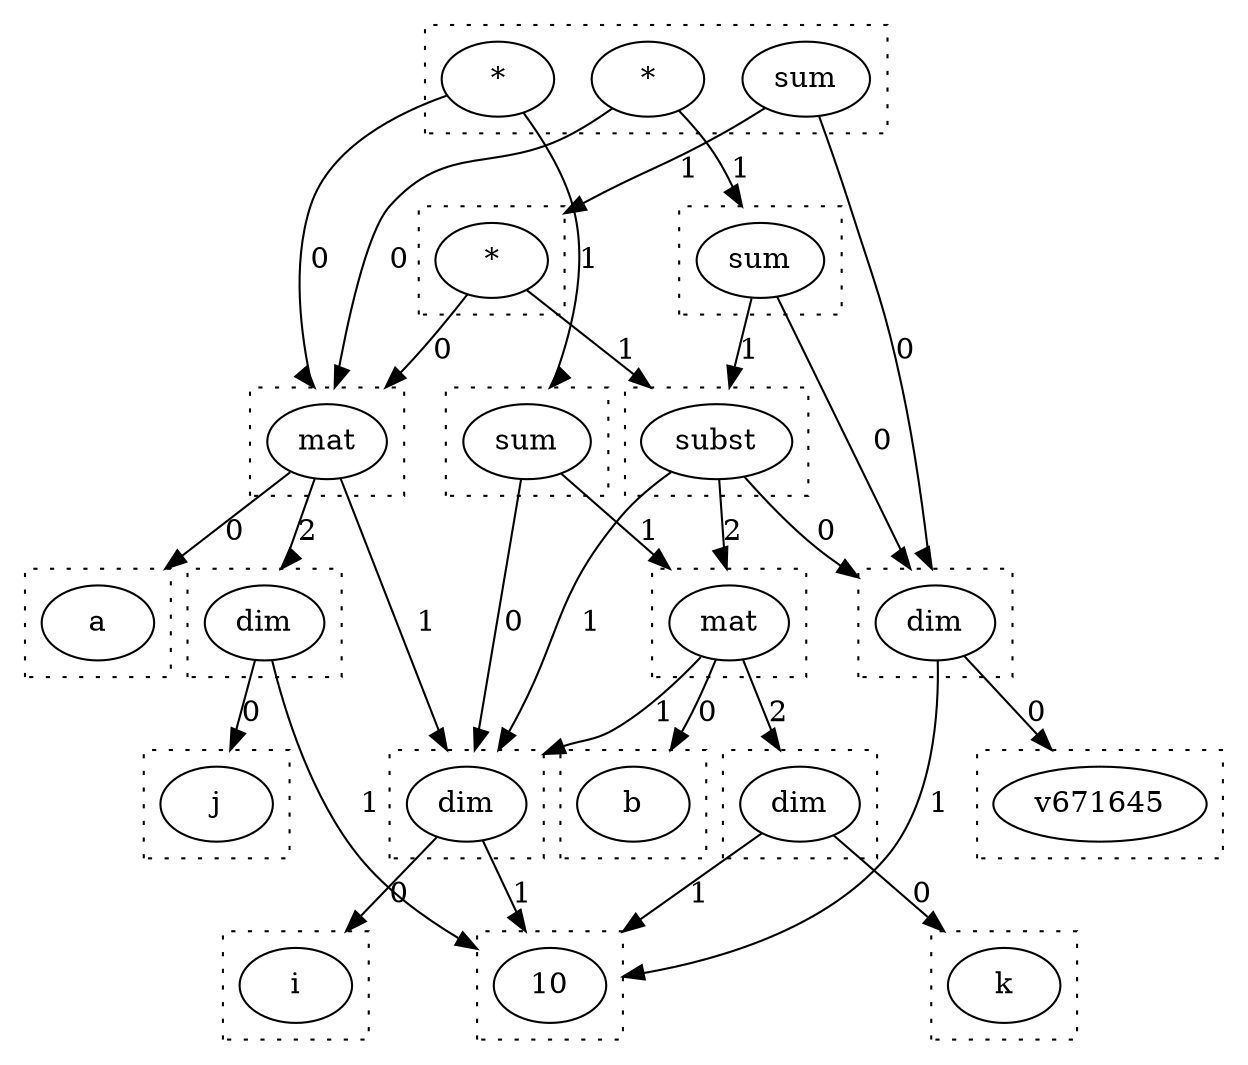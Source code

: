 digraph {
  compound=true
  subgraph cluster_0 {
    style=dotted
    0.0[label = "a"]
  }
  subgraph cluster_1 {
    style=dotted
    1.0[label = "i"]
  }
  subgraph cluster_2 {
    style=dotted
    2.0[label = "10"]
  }
  subgraph cluster_3 {
    style=dotted
    3.0[label = "dim"]
  }
  subgraph cluster_4 {
    style=dotted
    4.0[label = "j"]
  }
  subgraph cluster_5 {
    style=dotted
    5.0[label = "dim"]
  }
  subgraph cluster_6 {
    style=dotted
    6.0[label = "mat"]
  }
  subgraph cluster_7 {
    style=dotted
    7.0[label = "b"]
  }
  subgraph cluster_8 {
    style=dotted
    8.0[label = "k"]
  }
  subgraph cluster_9 {
    style=dotted
    9.0[label = "dim"]
  }
  subgraph cluster_10 {
    style=dotted
    10.0[label = "mat"]
  }
  subgraph cluster_11 {
    style=dotted
    11.0[label = "sum"]
  }
  subgraph cluster_12 {
    style=dotted
    12.0[label = "sum"]
    12.1[label = "*"]
    12.2[label = "*"]
  }
  subgraph cluster_13 {
    style=dotted
    13.0[label = "v671645"]
  }
  subgraph cluster_14 {
    style=dotted
    14.0[label = "dim"]
  }
  subgraph cluster_15 {
    style=dotted
    15.0[label = "subst"]
  }
  subgraph cluster_16 {
    style=dotted
    16.0[label = "*"]
  }
  subgraph cluster_18 {
    style=dotted
    18.0[label = "sum"]
  }
  3.0 -> 1.0 [lhead = cluster_1, label = 0]
  3.0 -> 2.0 [lhead = cluster_2, label = 1]
  5.0 -> 4.0 [lhead = cluster_4, label = 0]
  5.0 -> 2.0 [lhead = cluster_2, label = 1]
  6.0 -> 0.0 [lhead = cluster_0, label = 0]
  6.0 -> 3.0 [lhead = cluster_3, label = 1]
  6.0 -> 5.0 [lhead = cluster_5, label = 2]
  9.0 -> 8.0 [lhead = cluster_8, label = 0]
  9.0 -> 2.0 [lhead = cluster_2, label = 1]
  10.0 -> 7.0 [lhead = cluster_7, label = 0]
  10.0 -> 3.0 [lhead = cluster_3, label = 1]
  10.0 -> 9.0 [lhead = cluster_9, label = 2]
  11.0 -> 3.0 [lhead = cluster_3, label = 0]
  11.0 -> 10.0 [lhead = cluster_10, label = 1]
  12.0 -> 14.0 [lhead = cluster_14, label = 0]
  12.0 -> 16.0 [lhead = cluster_16, label = 1]
  12.1 -> 6.0 [lhead = cluster_6, label = 0]
  12.1 -> 11.0 [lhead = cluster_11, label = 1]
  12.2 -> 6.0 [lhead = cluster_6, label = 0]
  12.2 -> 18.0 [lhead = cluster_18, label = 1]
  14.0 -> 13.0 [lhead = cluster_13, label = 0]
  14.0 -> 2.0 [lhead = cluster_2, label = 1]
  15.0 -> 14.0 [lhead = cluster_14, label = 0]
  15.0 -> 3.0 [lhead = cluster_3, label = 1]
  15.0 -> 10.0 [lhead = cluster_10, label = 2]
  16.0 -> 6.0 [lhead = cluster_6, label = 0]
  16.0 -> 15.0 [lhead = cluster_15, label = 1]
  18.0 -> 14.0 [lhead = cluster_14, label = 0]
  18.0 -> 15.0 [lhead = cluster_15, label = 1]
}